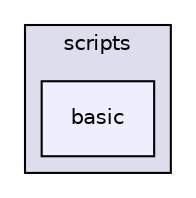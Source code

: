 digraph "examples/scripts/basic" {
  compound=true
  node [ fontsize="10", fontname="Helvetica"];
  edge [ labelfontsize="10", labelfontname="Helvetica"];
  subgraph clusterdir_40d83ac5f98630cab6c6ed6b689823b9 {
    graph [ bgcolor="#ddddee", pencolor="black", label="scripts" fontname="Helvetica", fontsize="10", URL="dir_40d83ac5f98630cab6c6ed6b689823b9.html"]
  dir_d62cb79df99de986a65eea38946a718c [shape=box, label="basic", style="filled", fillcolor="#eeeeff", pencolor="black", URL="dir_d62cb79df99de986a65eea38946a718c.html"];
  }
}
